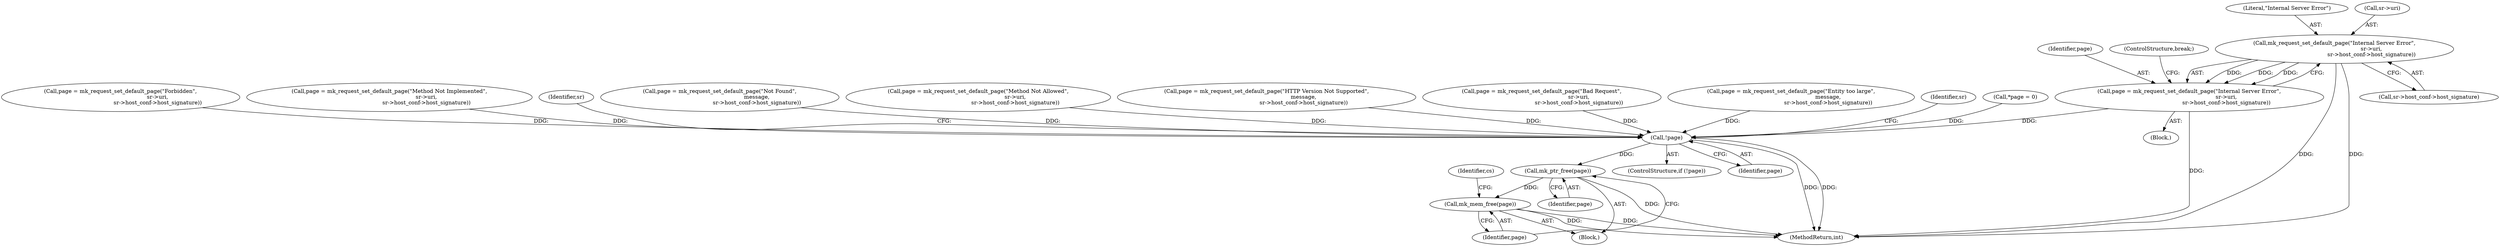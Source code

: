digraph "0_monkey_b2d0e6f92310bb14a15aa2f8e96e1fb5379776dd@pointer" {
"1000348" [label="(Call,mk_request_set_default_page(\"Internal Server Error\",\n                                           sr->uri,\n                                           sr->host_conf->host_signature))"];
"1000346" [label="(Call,page = mk_request_set_default_page(\"Internal Server Error\",\n                                           sr->uri,\n                                           sr->host_conf->host_signature))"];
"1000416" [label="(Call,!page)"];
"1000461" [label="(Call,mk_ptr_free(page))"];
"1000463" [label="(Call,mk_mem_free(page))"];
"1000462" [label="(Identifier,page)"];
"1000415" [label="(ControlStructure,if (!page))"];
"1000417" [label="(Identifier,page)"];
"1000251" [label="(Call,page = mk_request_set_default_page(\"Forbidden\",\n                                           sr->uri,\n                                           sr->host_conf->host_signature))"];
"1000332" [label="(Call,page = mk_request_set_default_page(\"Method Not Implemented\",\n                                           sr->uri,\n                                           sr->host_conf->host_signature))"];
"1000416" [label="(Call,!page)"];
"1000423" [label="(Identifier,sr)"];
"1000349" [label="(Literal,\"Internal Server Error\")"];
"1000347" [label="(Identifier,page)"];
"1000275" [label="(Call,page = mk_request_set_default_page(\"Not Found\",\n                                           message,\n                                           sr->host_conf->host_signature))"];
"1000235" [label="(Block,)"];
"1000464" [label="(Identifier,page)"];
"1000348" [label="(Call,mk_request_set_default_page(\"Internal Server Error\",\n                                           sr->uri,\n                                           sr->host_conf->host_signature))"];
"1000350" [label="(Call,sr->uri)"];
"1000315" [label="(Call,page = mk_request_set_default_page(\"Method Not Allowed\",\n                                           sr->uri,\n                                           sr->host_conf->host_signature))"];
"1000467" [label="(Identifier,cs)"];
"1000363" [label="(Call,page = mk_request_set_default_page(\"HTTP Version Not Supported\",\n                                           message,\n                                           sr->host_conf->host_signature))"];
"1000237" [label="(Call,page = mk_request_set_default_page(\"Bad Request\",\n                                           sr->uri,\n                                           sr->host_conf->host_signature))"];
"1000300" [label="(Call,page = mk_request_set_default_page(\"Entity too large\",\n                                           message,\n                                           sr->host_conf->host_signature))"];
"1000432" [label="(Identifier,sr)"];
"1000444" [label="(Block,)"];
"1000472" [label="(MethodReturn,int)"];
"1000114" [label="(Call,*page = 0)"];
"1000353" [label="(Call,sr->host_conf->host_signature)"];
"1000463" [label="(Call,mk_mem_free(page))"];
"1000461" [label="(Call,mk_ptr_free(page))"];
"1000346" [label="(Call,page = mk_request_set_default_page(\"Internal Server Error\",\n                                           sr->uri,\n                                           sr->host_conf->host_signature))"];
"1000358" [label="(ControlStructure,break;)"];
"1000348" -> "1000346"  [label="AST: "];
"1000348" -> "1000353"  [label="CFG: "];
"1000349" -> "1000348"  [label="AST: "];
"1000350" -> "1000348"  [label="AST: "];
"1000353" -> "1000348"  [label="AST: "];
"1000346" -> "1000348"  [label="CFG: "];
"1000348" -> "1000472"  [label="DDG: "];
"1000348" -> "1000472"  [label="DDG: "];
"1000348" -> "1000346"  [label="DDG: "];
"1000348" -> "1000346"  [label="DDG: "];
"1000348" -> "1000346"  [label="DDG: "];
"1000346" -> "1000235"  [label="AST: "];
"1000347" -> "1000346"  [label="AST: "];
"1000358" -> "1000346"  [label="CFG: "];
"1000346" -> "1000472"  [label="DDG: "];
"1000346" -> "1000416"  [label="DDG: "];
"1000416" -> "1000415"  [label="AST: "];
"1000416" -> "1000417"  [label="CFG: "];
"1000417" -> "1000416"  [label="AST: "];
"1000423" -> "1000416"  [label="CFG: "];
"1000432" -> "1000416"  [label="CFG: "];
"1000416" -> "1000472"  [label="DDG: "];
"1000416" -> "1000472"  [label="DDG: "];
"1000332" -> "1000416"  [label="DDG: "];
"1000363" -> "1000416"  [label="DDG: "];
"1000315" -> "1000416"  [label="DDG: "];
"1000237" -> "1000416"  [label="DDG: "];
"1000251" -> "1000416"  [label="DDG: "];
"1000300" -> "1000416"  [label="DDG: "];
"1000275" -> "1000416"  [label="DDG: "];
"1000114" -> "1000416"  [label="DDG: "];
"1000416" -> "1000461"  [label="DDG: "];
"1000461" -> "1000444"  [label="AST: "];
"1000461" -> "1000462"  [label="CFG: "];
"1000462" -> "1000461"  [label="AST: "];
"1000464" -> "1000461"  [label="CFG: "];
"1000461" -> "1000472"  [label="DDG: "];
"1000461" -> "1000463"  [label="DDG: "];
"1000463" -> "1000444"  [label="AST: "];
"1000463" -> "1000464"  [label="CFG: "];
"1000464" -> "1000463"  [label="AST: "];
"1000467" -> "1000463"  [label="CFG: "];
"1000463" -> "1000472"  [label="DDG: "];
"1000463" -> "1000472"  [label="DDG: "];
}
